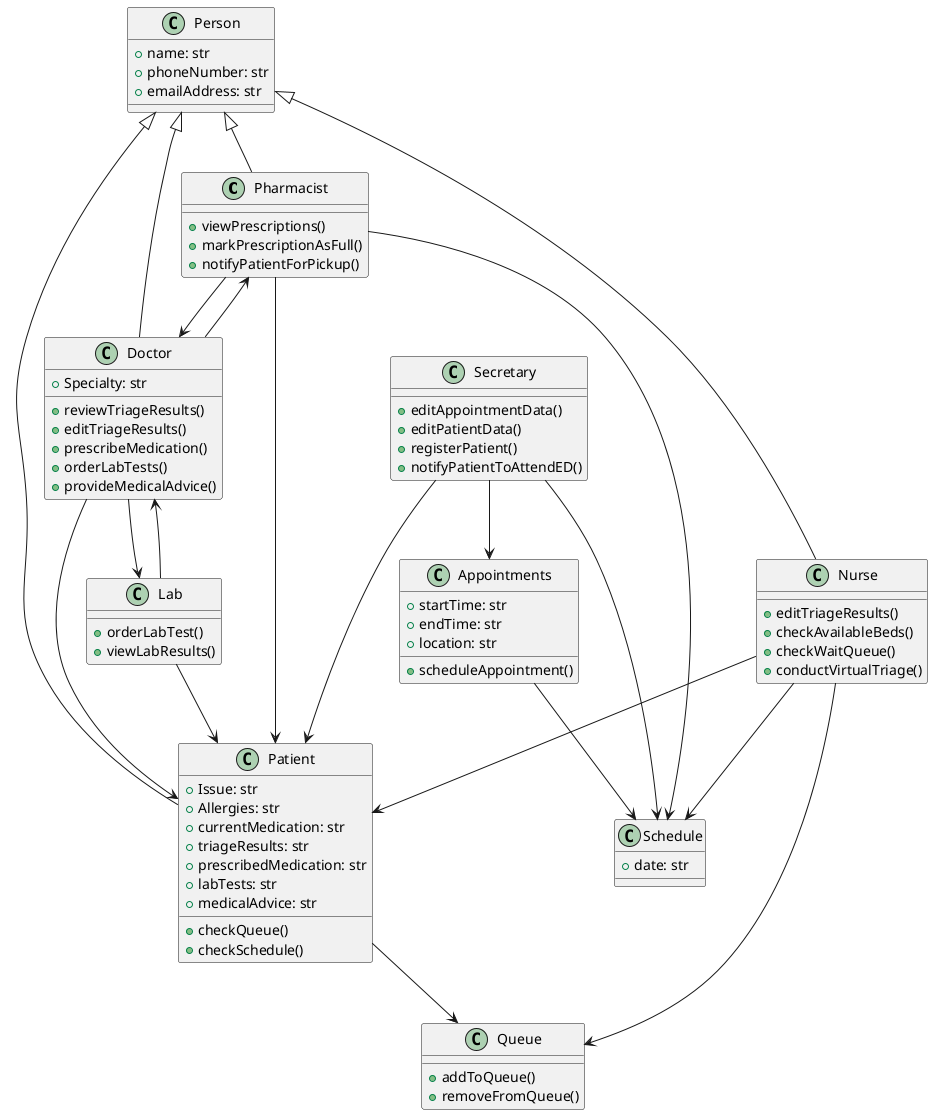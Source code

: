 @startuml
class Pharmacist {
  +viewPrescriptions()
  +markPrescriptionAsFull()
  +notifyPatientForPickup()
}

class Nurse {
  +editTriageResults()
  +checkAvailableBeds()
  +checkWaitQueue()
  +conductVirtualTriage()
}

class Person {
  +name: str
  +phoneNumber: str
  +emailAddress: str
}

class Appointments {
  +startTime: str
  +endTime: str
  +location: str
  +scheduleAppointment()
}

class Schedule {
  +date: str
}

class Patient {
  +Issue: str
  +Allergies: str
  +currentMedication: str
  +triageResults: str
  +prescribedMedication: str
  +labTests: str
  +medicalAdvice: str
  +checkQueue()
  +checkSchedule()
}

class Doctor {
  +Specialty: str
  +reviewTriageResults()
  +editTriageResults()
  +prescribeMedication()
  +orderLabTests()
  +provideMedicalAdvice()
}

class Queue {
  +addToQueue()
  +removeFromQueue()
}

class Secretary {
  +editAppointmentData()
  +editPatientData()
  +registerPatient()
  +notifyPatientToAttendED()
}

class Lab {
  +orderLabTest()
  +viewLabResults()
}

Person <|-- Patient
Person <|-- Doctor
Person <|-- Nurse
Person <|-- Pharmacist

Doctor --> Patient
Doctor --> Pharmacist
Doctor --> Lab 

Secretary --> Patient 
Secretary --> Appointments

Appointments --> Schedule
Secretary --> Schedule

Nurse --> Schedule
Nurse --> Queue 
Nurse --> Patient

Pharmacist --> Patient
Pharmacist --> Doctor
Pharmacist --> Schedule

Lab --> Patient
Lab --> Doctor
Patient --> Queue

@enduml
